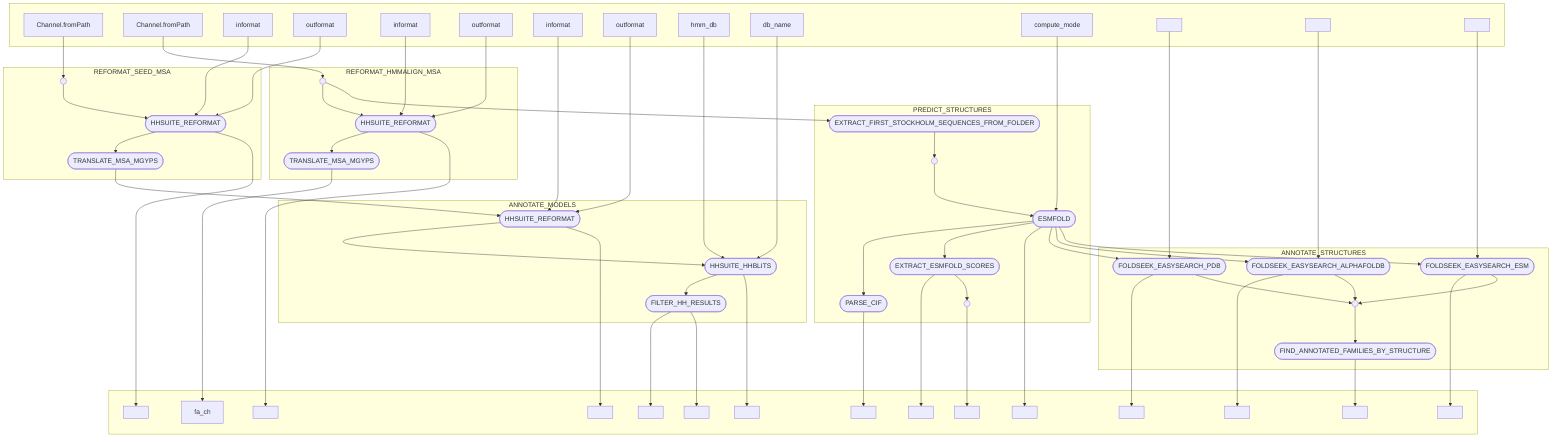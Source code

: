 flowchart TB
    subgraph " "
    v0["Channel.fromPath"]
    v2["Channel.fromPath"]
    v4["informat"]
    v5["outformat"]
    v9["informat"]
    v10["outformat"]
    v15["informat"]
    v16["outformat"]
    v19["hmm_db"]
    v20["db_name"]
    v29["compute_mode"]
    v45[" "]
    v48[" "]
    v51[" "]
    end
    subgraph REFORMAT_SEED_MSA
    v6([HHSUITE_REFORMAT])
    v8([TRANSLATE_MSA_MGYPS])
    v1(( ))
    end
    subgraph " "
    v7[" "]
    v12[" "]
    v14["fa_ch"]
    v18[" "]
    v22[" "]
    v24[" "]
    v25[" "]
    v31[" "]
    v33[" "]
    v36[" "]
    v38[" "]
    v47[" "]
    v50[" "]
    v53[" "]
    v59[" "]
    end
    subgraph REFORMAT_HMMALIGN_MSA
    v11([HHSUITE_REFORMAT])
    v13([TRANSLATE_MSA_MGYPS])
    v3(( ))
    end
    subgraph ANNOTATE_MODELS
    v17([HHSUITE_REFORMAT])
    v21([HHSUITE_HHBLITS])
    v23([FILTER_HH_RESULTS])
    end
    subgraph PREDICT_STRUCTURES
    v26([EXTRACT_FIRST_STOCKHOLM_SEQUENCES_FROM_FOLDER])
    v30([ESMFOLD])
    v32([EXTRACT_ESMFOLD_SCORES])
    v37([PARSE_CIF])
    v27(( ))
    v34(( ))
    end
    subgraph ANNOTATE_STRUCTURES
    v46([FOLDSEEK_EASYSEARCH_PDB])
    v49([FOLDSEEK_EASYSEARCH_ALPHAFOLDB])
    v52([FOLDSEEK_EASYSEARCH_ESM])
    v58([FIND_ANNOTATED_FAMILIES_BY_STRUCTURE])
    v54(( ))
    end
    v0 --> v1
    v2 --> v3
    v4 --> v6
    v5 --> v6
    v1 --> v6
    v6 --> v8
    v6 --> v7
    v8 --> v17
    v9 --> v11
    v10 --> v11
    v3 --> v11
    v11 --> v13
    v11 --> v12
    v13 --> v14
    v15 --> v17
    v16 --> v17
    v17 --> v21
    v17 --> v18
    v19 --> v21
    v20 --> v21
    v21 --> v23
    v21 --> v22
    v23 --> v25
    v23 --> v24
    v3 --> v26
    v26 --> v27
    v29 --> v30
    v27 --> v30
    v30 --> v37
    v30 --> v32
    v30 --> v31
    v30 --> v46
    v30 --> v49
    v30 --> v52
    v32 --> v33
    v32 --> v34
    v34 --> v36
    v37 --> v38
    v45 --> v46
    v46 --> v47
    v46 --> v54
    v48 --> v49
    v49 --> v50
    v49 --> v54
    v51 --> v52
    v52 --> v53
    v52 --> v54
    v54 --> v58
    v58 --> v59